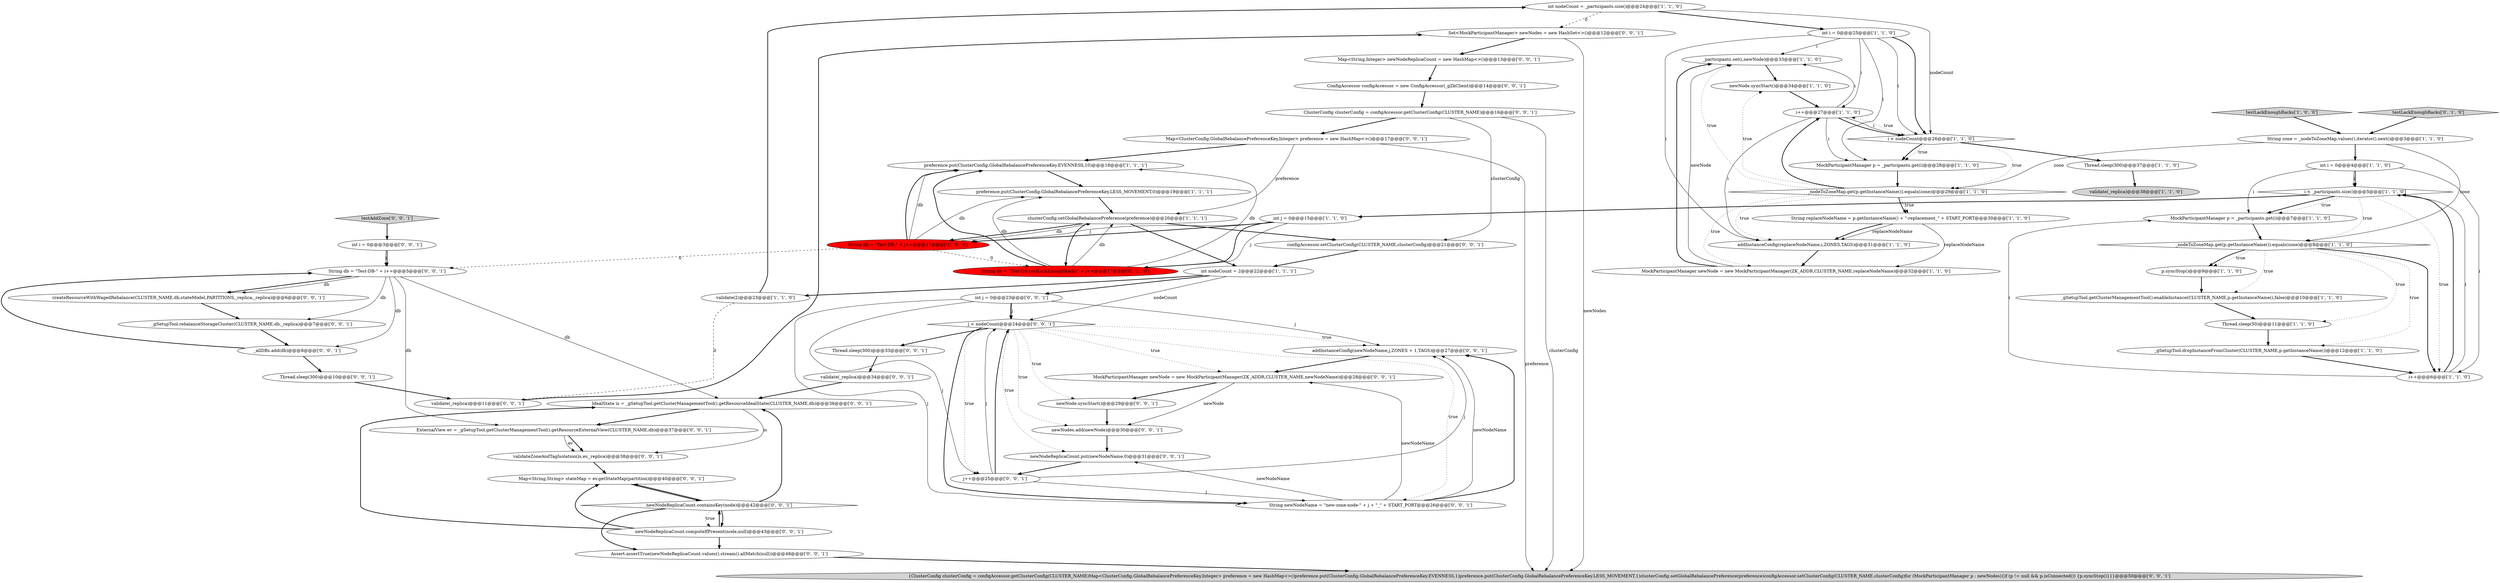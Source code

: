 digraph {
30 [style = filled, label = "_participants.set(i,newNode)@@@33@@@['1', '1', '0']", fillcolor = white, shape = ellipse image = "AAA0AAABBB1BBB"];
65 [style = filled, label = "Map<ClusterConfig.GlobalRebalancePreferenceKey,Integer> preference = new HashMap<>()@@@17@@@['0', '0', '1']", fillcolor = white, shape = ellipse image = "AAA0AAABBB3BBB"];
16 [style = filled, label = "int nodeCount = 2@@@22@@@['1', '1', '1']", fillcolor = white, shape = ellipse image = "AAA0AAABBB1BBB"];
52 [style = filled, label = "int i = 0@@@3@@@['0', '0', '1']", fillcolor = white, shape = ellipse image = "AAA0AAABBB3BBB"];
8 [style = filled, label = "i++@@@27@@@['1', '1', '0']", fillcolor = white, shape = ellipse image = "AAA0AAABBB1BBB"];
21 [style = filled, label = "int i = 0@@@4@@@['1', '1', '0']", fillcolor = white, shape = ellipse image = "AAA0AAABBB1BBB"];
25 [style = filled, label = "Thread.sleep(300)@@@37@@@['1', '1', '0']", fillcolor = white, shape = ellipse image = "AAA0AAABBB1BBB"];
15 [style = filled, label = "validate(2)@@@23@@@['1', '1', '0']", fillcolor = white, shape = ellipse image = "AAA0AAABBB1BBB"];
48 [style = filled, label = "Set<MockParticipantManager> newNodes = new HashSet<>()@@@12@@@['0', '0', '1']", fillcolor = white, shape = ellipse image = "AAA0AAABBB3BBB"];
13 [style = filled, label = "MockParticipantManager p = _participants.get(i)@@@7@@@['1', '1', '0']", fillcolor = white, shape = ellipse image = "AAA0AAABBB1BBB"];
10 [style = filled, label = "preference.put(ClusterConfig.GlobalRebalancePreferenceKey.EVENNESS,10)@@@18@@@['1', '1', '1']", fillcolor = white, shape = ellipse image = "AAA0AAABBB1BBB"];
17 [style = filled, label = "_gSetupTool.dropInstanceFromCluster(CLUSTER_NAME,p.getInstanceName())@@@12@@@['1', '1', '0']", fillcolor = white, shape = ellipse image = "AAA0AAABBB1BBB"];
20 [style = filled, label = "addInstanceConfig(replaceNodeName,i,ZONES,TAGS)@@@31@@@['1', '1', '0']", fillcolor = white, shape = ellipse image = "AAA0AAABBB1BBB"];
44 [style = filled, label = "addInstanceConfig(newNodeName,j,ZONES + 1,TAGS)@@@27@@@['0', '0', '1']", fillcolor = white, shape = ellipse image = "AAA0AAABBB3BBB"];
60 [style = filled, label = "newNodeReplicaCount.containsKey(node)@@@42@@@['0', '0', '1']", fillcolor = white, shape = diamond image = "AAA0AAABBB3BBB"];
29 [style = filled, label = "MockParticipantManager newNode = new MockParticipantManager(ZK_ADDR,CLUSTER_NAME,replaceNodeName)@@@32@@@['1', '1', '0']", fillcolor = white, shape = ellipse image = "AAA0AAABBB1BBB"];
5 [style = filled, label = "i < _participants.size()@@@5@@@['1', '1', '0']", fillcolor = white, shape = diamond image = "AAA0AAABBB1BBB"];
7 [style = filled, label = "Thread.sleep(50)@@@11@@@['1', '1', '0']", fillcolor = white, shape = ellipse image = "AAA0AAABBB1BBB"];
53 [style = filled, label = "validateZoneAndTagIsolation(is,ev,_replica)@@@38@@@['0', '0', '1']", fillcolor = white, shape = ellipse image = "AAA0AAABBB3BBB"];
50 [style = filled, label = "_gSetupTool.rebalanceStorageCluster(CLUSTER_NAME,db,_replica)@@@7@@@['0', '0', '1']", fillcolor = white, shape = ellipse image = "AAA0AAABBB3BBB"];
51 [style = filled, label = "Map<String,Integer> newNodeReplicaCount = new HashMap<>()@@@13@@@['0', '0', '1']", fillcolor = white, shape = ellipse image = "AAA0AAABBB3BBB"];
59 [style = filled, label = "ExternalView ev = _gSetupTool.getClusterManagementTool().getResourceExternalView(CLUSTER_NAME,db)@@@37@@@['0', '0', '1']", fillcolor = white, shape = ellipse image = "AAA0AAABBB3BBB"];
62 [style = filled, label = "Thread.sleep(300)@@@33@@@['0', '0', '1']", fillcolor = white, shape = ellipse image = "AAA0AAABBB3BBB"];
31 [style = filled, label = "String db = \"Test-DB-testLackEnoughRacks\" + j++@@@17@@@['0', '1', '0']", fillcolor = red, shape = ellipse image = "AAA1AAABBB2BBB"];
27 [style = filled, label = "_nodeToZoneMap.get(p.getInstanceName()).equals(zone)@@@8@@@['1', '1', '0']", fillcolor = white, shape = diamond image = "AAA0AAABBB1BBB"];
63 [style = filled, label = "String newNodeName = \"new-zone-node-\" + j + \"_\" + START_PORT@@@26@@@['0', '0', '1']", fillcolor = white, shape = ellipse image = "AAA0AAABBB3BBB"];
14 [style = filled, label = "MockParticipantManager p = _participants.get(i)@@@28@@@['1', '1', '0']", fillcolor = white, shape = ellipse image = "AAA0AAABBB1BBB"];
54 [style = filled, label = "j < nodeCount@@@24@@@['0', '0', '1']", fillcolor = white, shape = diamond image = "AAA0AAABBB3BBB"];
24 [style = filled, label = "int nodeCount = _participants.size()@@@24@@@['1', '1', '0']", fillcolor = white, shape = ellipse image = "AAA0AAABBB1BBB"];
49 [style = filled, label = "configAccessor.setClusterConfig(CLUSTER_NAME,clusterConfig)@@@21@@@['0', '0', '1']", fillcolor = white, shape = ellipse image = "AAA0AAABBB3BBB"];
3 [style = filled, label = "newNode.syncStart()@@@34@@@['1', '1', '0']", fillcolor = white, shape = ellipse image = "AAA0AAABBB1BBB"];
57 [style = filled, label = "createResourceWithWagedRebalance(CLUSTER_NAME,db,stateModel,PARTITIONS,_replica,_replica)@@@6@@@['0', '0', '1']", fillcolor = white, shape = ellipse image = "AAA0AAABBB3BBB"];
0 [style = filled, label = "String zone = _nodeToZoneMap.values().iterator().next()@@@3@@@['1', '1', '0']", fillcolor = white, shape = ellipse image = "AAA0AAABBB1BBB"];
47 [style = filled, label = "newNodeReplicaCount.put(newNodeName,0)@@@31@@@['0', '0', '1']", fillcolor = white, shape = ellipse image = "AAA0AAABBB3BBB"];
2 [style = filled, label = "int i = 0@@@25@@@['1', '1', '0']", fillcolor = white, shape = ellipse image = "AAA0AAABBB1BBB"];
39 [style = filled, label = "Map<String,String> stateMap = ev.getStateMap(partition)@@@40@@@['0', '0', '1']", fillcolor = white, shape = ellipse image = "AAA0AAABBB3BBB"];
56 [style = filled, label = "String db = \"Test-DB-\" + i++@@@5@@@['0', '0', '1']", fillcolor = white, shape = ellipse image = "AAA0AAABBB3BBB"];
11 [style = filled, label = "i < nodeCount@@@26@@@['1', '1', '0']", fillcolor = white, shape = diamond image = "AAA0AAABBB1BBB"];
38 [style = filled, label = "newNodes.add(newNode)@@@30@@@['0', '0', '1']", fillcolor = white, shape = ellipse image = "AAA0AAABBB3BBB"];
32 [style = filled, label = "testLackEnoughRacks['0', '1', '0']", fillcolor = lightgray, shape = diamond image = "AAA0AAABBB2BBB"];
19 [style = filled, label = "_gSetupTool.getClusterManagementTool().enableInstance(CLUSTER_NAME,p.getInstanceName(),false)@@@10@@@['1', '1', '0']", fillcolor = white, shape = ellipse image = "AAA0AAABBB1BBB"];
37 [style = filled, label = "MockParticipantManager newNode = new MockParticipantManager(ZK_ADDR,CLUSTER_NAME,newNodeName)@@@28@@@['0', '0', '1']", fillcolor = white, shape = ellipse image = "AAA0AAABBB3BBB"];
46 [style = filled, label = "ClusterConfig clusterConfig = configAccessor.getClusterConfig(CLUSTER_NAME)@@@16@@@['0', '0', '1']", fillcolor = white, shape = ellipse image = "AAA0AAABBB3BBB"];
45 [style = filled, label = "testAddZone['0', '0', '1']", fillcolor = lightgray, shape = diamond image = "AAA0AAABBB3BBB"];
58 [style = filled, label = "IdealState is = _gSetupTool.getClusterManagementTool().getResourceIdealState(CLUSTER_NAME,db)@@@36@@@['0', '0', '1']", fillcolor = white, shape = ellipse image = "AAA0AAABBB3BBB"];
55 [style = filled, label = "validate(_replica)@@@34@@@['0', '0', '1']", fillcolor = white, shape = ellipse image = "AAA0AAABBB3BBB"];
18 [style = filled, label = "validate(_replica)@@@38@@@['1', '1', '0']", fillcolor = lightgray, shape = ellipse image = "AAA0AAABBB1BBB"];
9 [style = filled, label = "String replaceNodeName = p.getInstanceName() + \"-replacement_\" + START_PORT@@@30@@@['1', '1', '0']", fillcolor = white, shape = ellipse image = "AAA0AAABBB1BBB"];
61 [style = filled, label = "newNodeReplicaCount.computeIfPresent(node,null)@@@43@@@['0', '0', '1']", fillcolor = white, shape = ellipse image = "AAA0AAABBB3BBB"];
64 [style = filled, label = "j++@@@25@@@['0', '0', '1']", fillcolor = white, shape = ellipse image = "AAA0AAABBB3BBB"];
33 [style = filled, label = "_allDBs.add(db)@@@8@@@['0', '0', '1']", fillcolor = white, shape = ellipse image = "AAA0AAABBB3BBB"];
35 [style = filled, label = "newNode.syncStart()@@@29@@@['0', '0', '1']", fillcolor = white, shape = ellipse image = "AAA0AAABBB3BBB"];
26 [style = filled, label = "clusterConfig.setGlobalRebalancePreference(preference)@@@20@@@['1', '1', '1']", fillcolor = white, shape = ellipse image = "AAA0AAABBB1BBB"];
36 [style = filled, label = "Assert.assertTrue(newNodeReplicaCount.values().stream().allMatch(null))@@@48@@@['0', '0', '1']", fillcolor = white, shape = ellipse image = "AAA0AAABBB3BBB"];
43 [style = filled, label = "int j = 0@@@23@@@['0', '0', '1']", fillcolor = white, shape = ellipse image = "AAA0AAABBB3BBB"];
4 [style = filled, label = "int j = 0@@@15@@@['1', '1', '0']", fillcolor = white, shape = ellipse image = "AAA0AAABBB1BBB"];
23 [style = filled, label = "_nodeToZoneMap.get(p.getInstanceName()).equals(zone)@@@29@@@['1', '1', '0']", fillcolor = white, shape = diamond image = "AAA0AAABBB1BBB"];
28 [style = filled, label = "String db = \"Test-DB-\" + j++@@@17@@@['1', '0', '0']", fillcolor = red, shape = ellipse image = "AAA1AAABBB1BBB"];
42 [style = filled, label = "{ClusterConfig clusterConfig = configAccessor.getClusterConfig(CLUSTER_NAME)Map<ClusterConfig.GlobalRebalancePreferenceKey,Integer> preference = new HashMap<>()preference.put(ClusterConfig.GlobalRebalancePreferenceKey.EVENNESS,1)preference.put(ClusterConfig.GlobalRebalancePreferenceKey.LESS_MOVEMENT,1)clusterConfig.setGlobalRebalancePreference(preference)configAccessor.setClusterConfig(CLUSTER_NAME,clusterConfig)for (MockParticipantManager p : newNodes){if (p != null && p.isConnected()) {p.syncStop()}}}@@@50@@@['0', '0', '1']", fillcolor = lightgray, shape = ellipse image = "AAA0AAABBB3BBB"];
22 [style = filled, label = "preference.put(ClusterConfig.GlobalRebalancePreferenceKey.LESS_MOVEMENT,0)@@@19@@@['1', '1', '1']", fillcolor = white, shape = ellipse image = "AAA0AAABBB1BBB"];
40 [style = filled, label = "validate(_replica)@@@11@@@['0', '0', '1']", fillcolor = white, shape = ellipse image = "AAA0AAABBB3BBB"];
34 [style = filled, label = "Thread.sleep(300)@@@10@@@['0', '0', '1']", fillcolor = white, shape = ellipse image = "AAA0AAABBB3BBB"];
6 [style = filled, label = "testLackEnoughRacks['1', '0', '0']", fillcolor = lightgray, shape = diamond image = "AAA0AAABBB1BBB"];
12 [style = filled, label = "i++@@@6@@@['1', '1', '0']", fillcolor = white, shape = ellipse image = "AAA0AAABBB1BBB"];
41 [style = filled, label = "ConfigAccessor configAccessor = new ConfigAccessor(_gZkClient)@@@14@@@['0', '0', '1']", fillcolor = white, shape = ellipse image = "AAA0AAABBB3BBB"];
1 [style = filled, label = "p.syncStop()@@@9@@@['1', '1', '0']", fillcolor = white, shape = ellipse image = "AAA0AAABBB1BBB"];
31->10 [style = solid, label="db"];
27->1 [style = dotted, label="true"];
54->35 [style = dotted, label="true"];
63->44 [style = solid, label="newNodeName"];
49->16 [style = bold, label=""];
12->5 [style = bold, label=""];
29->30 [style = bold, label=""];
11->14 [style = bold, label=""];
43->63 [style = solid, label="j"];
54->63 [style = bold, label=""];
32->0 [style = bold, label=""];
63->37 [style = solid, label="newNodeName"];
0->27 [style = solid, label="zone"];
8->20 [style = solid, label="i"];
43->54 [style = solid, label="j"];
62->55 [style = bold, label=""];
54->38 [style = dotted, label="true"];
5->12 [style = dotted, label="true"];
15->40 [style = dashed, label="0"];
28->10 [style = solid, label="db"];
27->19 [style = dotted, label="true"];
53->39 [style = bold, label=""];
2->8 [style = solid, label="i"];
0->23 [style = solid, label="zone"];
39->60 [style = bold, label=""];
54->37 [style = dotted, label="true"];
5->13 [style = dotted, label="true"];
48->51 [style = bold, label=""];
63->47 [style = solid, label="newNodeName"];
56->33 [style = solid, label="db"];
16->43 [style = bold, label=""];
33->56 [style = bold, label=""];
58->59 [style = bold, label=""];
46->42 [style = solid, label="clusterConfig"];
11->8 [style = dotted, label="true"];
35->38 [style = bold, label=""];
26->28 [style = bold, label=""];
9->20 [style = solid, label="replaceNodeName"];
23->29 [style = dotted, label="true"];
8->11 [style = bold, label=""];
60->39 [style = bold, label=""];
11->25 [style = bold, label=""];
47->64 [style = bold, label=""];
8->11 [style = solid, label="i"];
61->39 [style = bold, label=""];
27->12 [style = bold, label=""];
65->42 [style = solid, label="preference"];
11->14 [style = dotted, label="true"];
24->48 [style = dashed, label="0"];
26->49 [style = bold, label=""];
54->62 [style = bold, label=""];
9->29 [style = solid, label="replaceNodeName"];
0->21 [style = bold, label=""];
21->13 [style = solid, label="i"];
56->57 [style = bold, label=""];
23->8 [style = bold, label=""];
48->42 [style = solid, label="newNodes"];
23->9 [style = dotted, label="true"];
31->26 [style = solid, label="db"];
26->16 [style = bold, label=""];
28->31 [style = dashed, label="0"];
21->5 [style = solid, label="i"];
54->63 [style = dotted, label="true"];
2->14 [style = solid, label="i"];
23->3 [style = dotted, label="true"];
38->47 [style = bold, label=""];
41->46 [style = bold, label=""];
64->44 [style = solid, label="j"];
44->37 [style = bold, label=""];
1->19 [style = bold, label=""];
45->52 [style = bold, label=""];
36->42 [style = bold, label=""];
56->59 [style = solid, label="db"];
65->26 [style = solid, label="preference"];
22->26 [style = bold, label=""];
7->17 [style = bold, label=""];
34->40 [style = bold, label=""];
16->54 [style = solid, label="nodeCount"];
54->44 [style = dotted, label="true"];
25->18 [style = bold, label=""];
9->20 [style = bold, label=""];
2->30 [style = solid, label="i"];
28->22 [style = solid, label="db"];
64->54 [style = solid, label="j"];
28->56 [style = dashed, label="0"];
43->64 [style = solid, label="j"];
4->28 [style = solid, label="j"];
8->30 [style = solid, label="i"];
59->53 [style = bold, label=""];
61->36 [style = bold, label=""];
2->20 [style = solid, label="i"];
56->57 [style = solid, label="db"];
37->38 [style = solid, label="newNode"];
21->12 [style = solid, label="i"];
59->53 [style = solid, label="ev"];
60->58 [style = bold, label=""];
21->5 [style = bold, label=""];
4->31 [style = bold, label=""];
54->64 [style = dotted, label="true"];
23->20 [style = dotted, label="true"];
26->31 [style = bold, label=""];
17->12 [style = bold, label=""];
13->27 [style = bold, label=""];
2->11 [style = solid, label="i"];
60->61 [style = bold, label=""];
46->49 [style = solid, label="clusterConfig"];
14->23 [style = bold, label=""];
30->3 [style = bold, label=""];
31->10 [style = bold, label=""];
3->8 [style = bold, label=""];
5->13 [style = bold, label=""];
5->4 [style = bold, label=""];
60->36 [style = bold, label=""];
5->27 [style = dotted, label="true"];
24->11 [style = solid, label="nodeCount"];
4->31 [style = solid, label="j"];
31->22 [style = solid, label="db"];
64->63 [style = solid, label="j"];
50->33 [style = bold, label=""];
37->35 [style = bold, label=""];
27->17 [style = dotted, label="true"];
60->61 [style = dotted, label="true"];
43->54 [style = bold, label=""];
2->11 [style = bold, label=""];
56->58 [style = solid, label="db"];
28->26 [style = solid, label="db"];
29->30 [style = solid, label="newNode"];
65->10 [style = bold, label=""];
10->22 [style = bold, label=""];
63->44 [style = bold, label=""];
16->15 [style = bold, label=""];
43->44 [style = solid, label="j"];
27->1 [style = bold, label=""];
61->60 [style = bold, label=""];
28->10 [style = bold, label=""];
40->48 [style = bold, label=""];
24->2 [style = bold, label=""];
20->29 [style = bold, label=""];
57->50 [style = bold, label=""];
11->23 [style = dotted, label="true"];
23->30 [style = dotted, label="true"];
52->56 [style = bold, label=""];
6->0 [style = bold, label=""];
61->58 [style = bold, label=""];
64->54 [style = bold, label=""];
52->56 [style = solid, label="i"];
56->50 [style = solid, label="db"];
4->28 [style = bold, label=""];
12->5 [style = solid, label="i"];
27->7 [style = dotted, label="true"];
58->53 [style = solid, label="is"];
54->47 [style = dotted, label="true"];
8->14 [style = solid, label="i"];
15->24 [style = bold, label=""];
12->13 [style = solid, label="i"];
46->65 [style = bold, label=""];
23->9 [style = bold, label=""];
33->34 [style = bold, label=""];
19->7 [style = bold, label=""];
51->41 [style = bold, label=""];
55->58 [style = bold, label=""];
}
